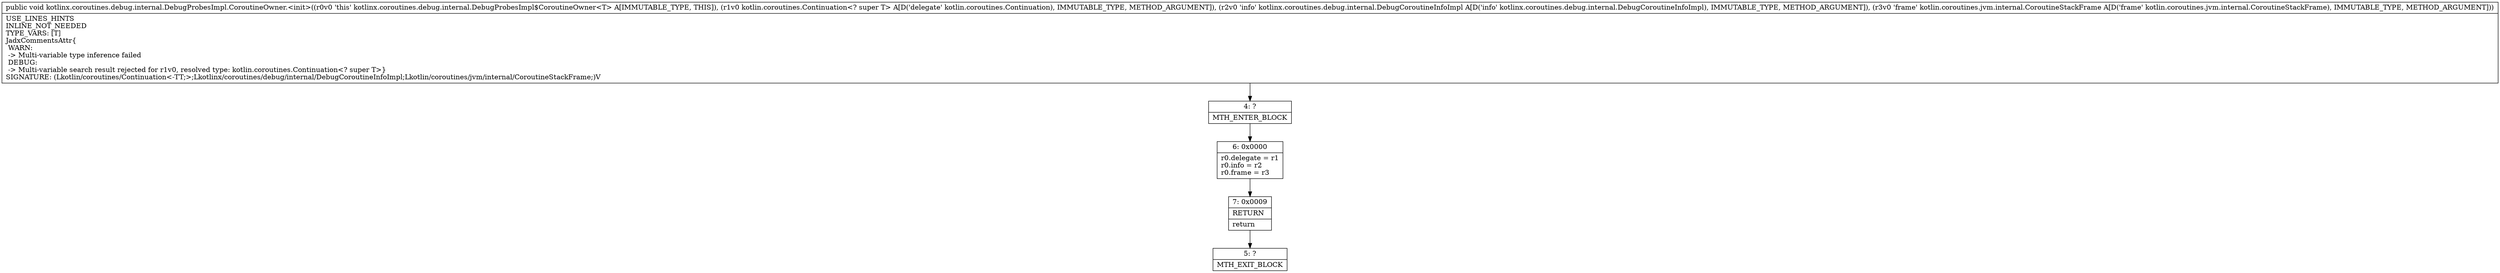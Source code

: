digraph "CFG forkotlinx.coroutines.debug.internal.DebugProbesImpl.CoroutineOwner.\<init\>(Lkotlin\/coroutines\/Continuation;Lkotlinx\/coroutines\/debug\/internal\/DebugCoroutineInfoImpl;Lkotlin\/coroutines\/jvm\/internal\/CoroutineStackFrame;)V" {
Node_4 [shape=record,label="{4\:\ ?|MTH_ENTER_BLOCK\l}"];
Node_6 [shape=record,label="{6\:\ 0x0000|r0.delegate = r1\lr0.info = r2\lr0.frame = r3\l}"];
Node_7 [shape=record,label="{7\:\ 0x0009|RETURN\l|return\l}"];
Node_5 [shape=record,label="{5\:\ ?|MTH_EXIT_BLOCK\l}"];
MethodNode[shape=record,label="{public void kotlinx.coroutines.debug.internal.DebugProbesImpl.CoroutineOwner.\<init\>((r0v0 'this' kotlinx.coroutines.debug.internal.DebugProbesImpl$CoroutineOwner\<T\> A[IMMUTABLE_TYPE, THIS]), (r1v0 kotlin.coroutines.Continuation\<? super T\> A[D('delegate' kotlin.coroutines.Continuation), IMMUTABLE_TYPE, METHOD_ARGUMENT]), (r2v0 'info' kotlinx.coroutines.debug.internal.DebugCoroutineInfoImpl A[D('info' kotlinx.coroutines.debug.internal.DebugCoroutineInfoImpl), IMMUTABLE_TYPE, METHOD_ARGUMENT]), (r3v0 'frame' kotlin.coroutines.jvm.internal.CoroutineStackFrame A[D('frame' kotlin.coroutines.jvm.internal.CoroutineStackFrame), IMMUTABLE_TYPE, METHOD_ARGUMENT]))  | USE_LINES_HINTS\lINLINE_NOT_NEEDED\lTYPE_VARS: [T]\lJadxCommentsAttr\{\l WARN: \l \-\> Multi\-variable type inference failed\l DEBUG: \l \-\> Multi\-variable search result rejected for r1v0, resolved type: kotlin.coroutines.Continuation\<? super T\>\}\lSIGNATURE: (Lkotlin\/coroutines\/Continuation\<\-TT;\>;Lkotlinx\/coroutines\/debug\/internal\/DebugCoroutineInfoImpl;Lkotlin\/coroutines\/jvm\/internal\/CoroutineStackFrame;)V\l}"];
MethodNode -> Node_4;Node_4 -> Node_6;
Node_6 -> Node_7;
Node_7 -> Node_5;
}


